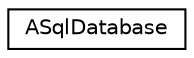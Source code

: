 digraph "Graphical Class Hierarchy"
{
 // LATEX_PDF_SIZE
  edge [fontname="Helvetica",fontsize="10",labelfontname="Helvetica",labelfontsize="10"];
  node [fontname="Helvetica",fontsize="10",shape=record];
  rankdir="LR";
  Node0 [label="ASqlDatabase",height=0.2,width=0.4,color="black", fillcolor="white", style="filled",URL="$classASqlDatabase.html",tooltip=" "];
}
